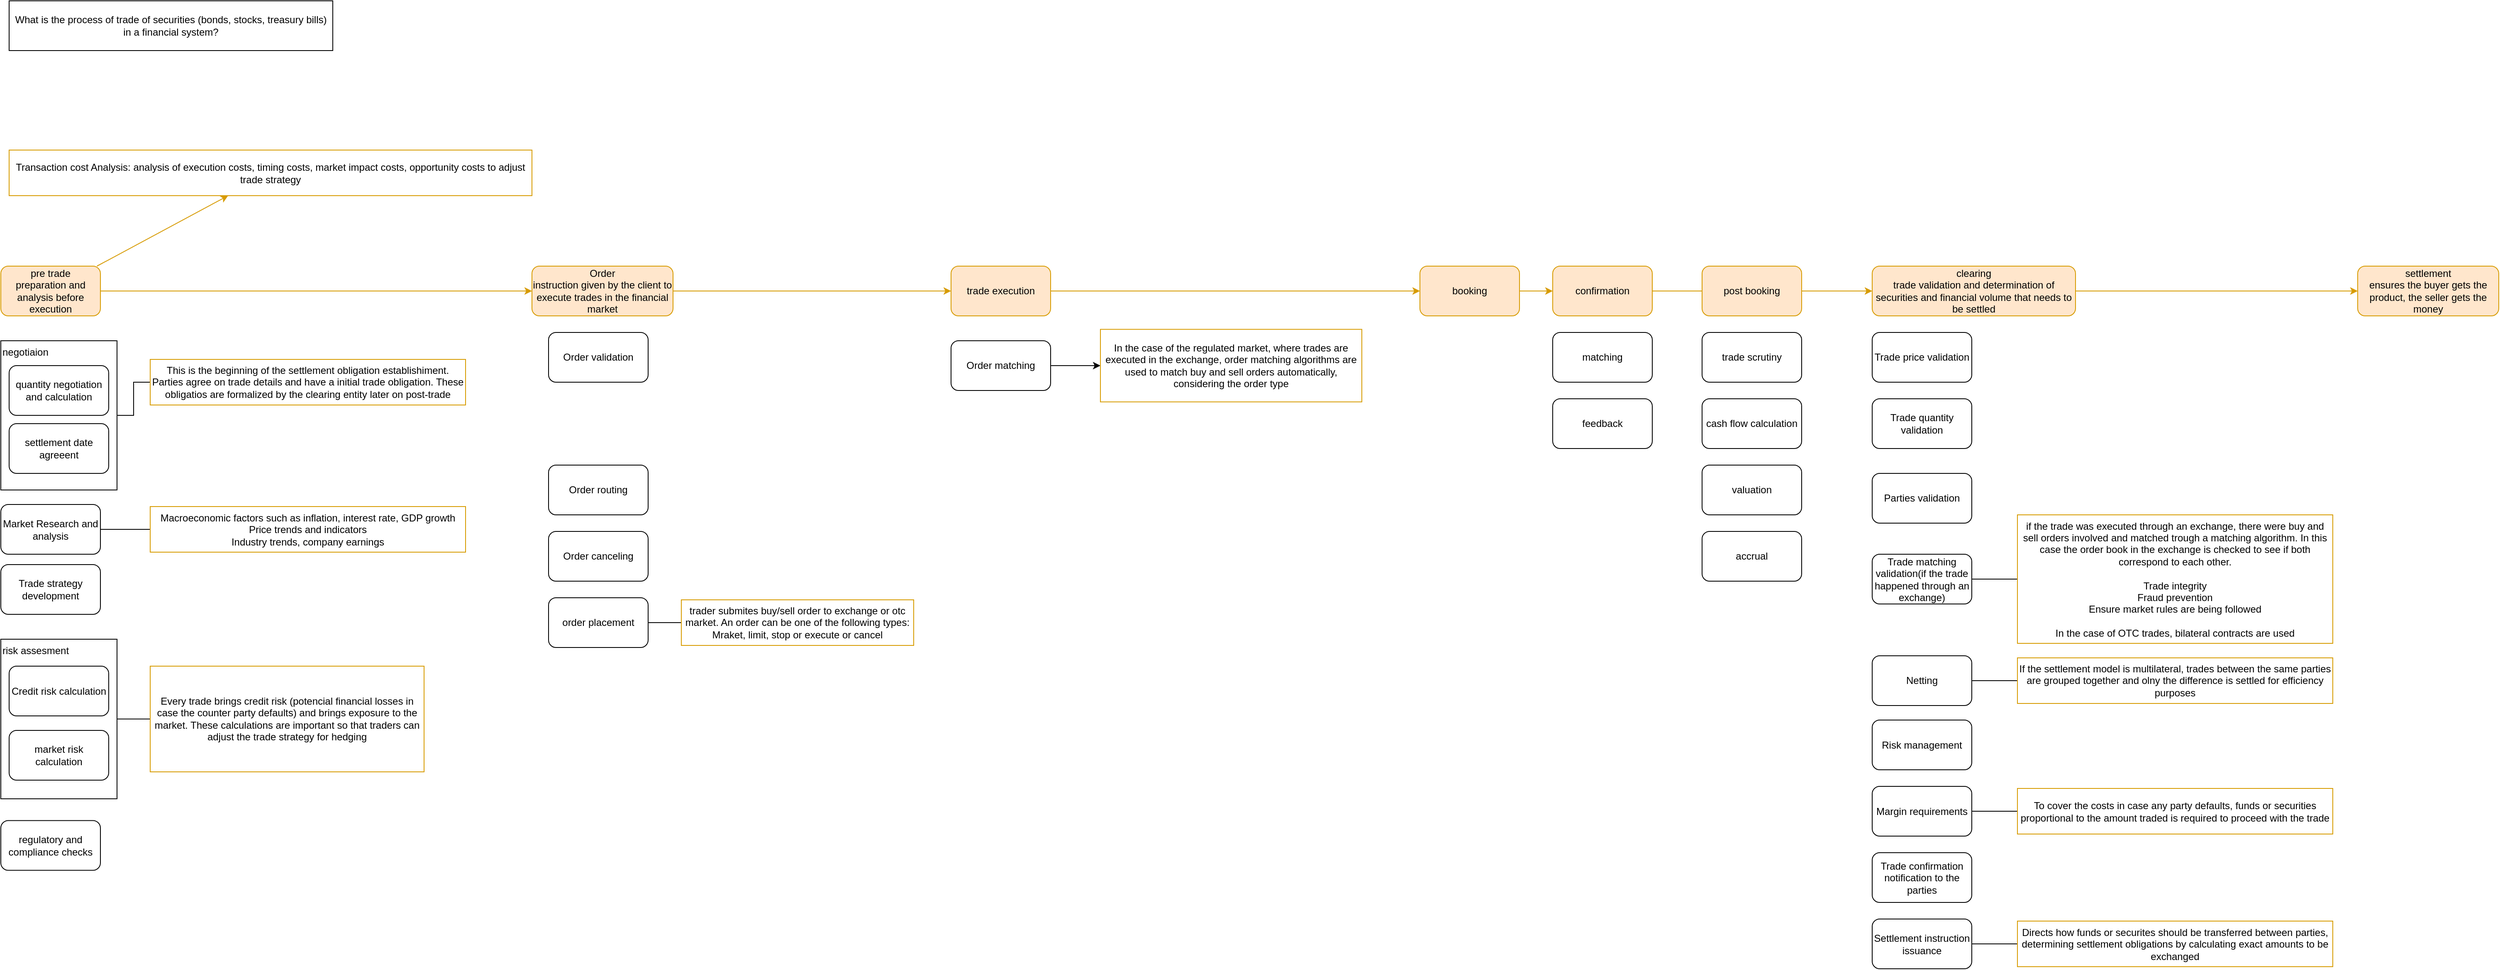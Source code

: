 <mxfile version="26.0.16" pages="4">
  <diagram name="regulated-market-trade-workflow" id="sY8mRoEGRzCLP8gTZ-oA">
    <mxGraphModel dx="3585" dy="3498" grid="1" gridSize="10" guides="1" tooltips="1" connect="1" arrows="1" fold="1" page="1" pageScale="1" pageWidth="850" pageHeight="1100" math="0" shadow="0">
      <root>
        <mxCell id="0" />
        <mxCell id="1" parent="0" />
        <mxCell id="SQWLTOSfCjaKpBRhQkIQ-19" style="edgeStyle=orthogonalEdgeStyle;rounded=0;orthogonalLoop=1;jettySize=auto;html=1;fillColor=#ffe6cc;strokeColor=#d79b00;" parent="1" source="SQWLTOSfCjaKpBRhQkIQ-1" target="wKs-RtY5d3qRZCri0VyZ-1" edge="1">
          <mxGeometry relative="1" as="geometry" />
        </mxCell>
        <mxCell id="-3gWDQ8er-pBLE5MIMMh-5" style="rounded=0;orthogonalLoop=1;jettySize=auto;html=1;fillColor=#ffe6cc;strokeColor=#d79b00;" edge="1" parent="1" source="SQWLTOSfCjaKpBRhQkIQ-1" target="-3gWDQ8er-pBLE5MIMMh-4">
          <mxGeometry relative="1" as="geometry" />
        </mxCell>
        <mxCell id="SQWLTOSfCjaKpBRhQkIQ-1" value="pre trade&lt;div&gt;preparation and analysis before execution&lt;/div&gt;" style="rounded=1;whiteSpace=wrap;html=1;fillColor=#ffe6cc;strokeColor=#d79b00;" parent="1" vertex="1">
          <mxGeometry x="10" y="270" width="120" height="60" as="geometry" />
        </mxCell>
        <mxCell id="SQWLTOSfCjaKpBRhQkIQ-20" style="edgeStyle=orthogonalEdgeStyle;rounded=0;orthogonalLoop=1;jettySize=auto;html=1;fillColor=#ffe6cc;strokeColor=#d79b00;" parent="1" source="SQWLTOSfCjaKpBRhQkIQ-2" target="SQWLTOSfCjaKpBRhQkIQ-3" edge="1">
          <mxGeometry relative="1" as="geometry">
            <mxPoint x="1350" y="300" as="targetPoint" />
          </mxGeometry>
        </mxCell>
        <mxCell id="SQWLTOSfCjaKpBRhQkIQ-2" value="trade execution" style="rounded=1;whiteSpace=wrap;html=1;fillColor=#ffe6cc;strokeColor=#d79b00;" parent="1" vertex="1">
          <mxGeometry x="1155" y="270" width="120" height="60" as="geometry" />
        </mxCell>
        <mxCell id="SQWLTOSfCjaKpBRhQkIQ-21" style="edgeStyle=orthogonalEdgeStyle;rounded=0;orthogonalLoop=1;jettySize=auto;html=1;fillColor=#ffe6cc;strokeColor=#d79b00;" parent="1" source="SQWLTOSfCjaKpBRhQkIQ-3" target="SQWLTOSfCjaKpBRhQkIQ-4" edge="1">
          <mxGeometry relative="1" as="geometry" />
        </mxCell>
        <mxCell id="SQWLTOSfCjaKpBRhQkIQ-3" value="booking" style="rounded=1;whiteSpace=wrap;html=1;fillColor=#ffe6cc;strokeColor=#d79b00;" parent="1" vertex="1">
          <mxGeometry x="1720" y="270" width="120" height="60" as="geometry" />
        </mxCell>
        <mxCell id="SQWLTOSfCjaKpBRhQkIQ-22" style="edgeStyle=orthogonalEdgeStyle;rounded=0;orthogonalLoop=1;jettySize=auto;html=1;fillColor=#ffe6cc;strokeColor=#d79b00;" parent="1" source="SQWLTOSfCjaKpBRhQkIQ-4" edge="1">
          <mxGeometry relative="1" as="geometry">
            <mxPoint x="2070" y="300" as="targetPoint" />
          </mxGeometry>
        </mxCell>
        <mxCell id="SQWLTOSfCjaKpBRhQkIQ-4" value="confirmation" style="rounded=1;whiteSpace=wrap;html=1;fillColor=#ffe6cc;strokeColor=#d79b00;" parent="1" vertex="1">
          <mxGeometry x="1880" y="270" width="120" height="60" as="geometry" />
        </mxCell>
        <mxCell id="SQWLTOSfCjaKpBRhQkIQ-5" value="cash flow calculation" style="rounded=1;whiteSpace=wrap;html=1;" parent="1" vertex="1">
          <mxGeometry x="2060" y="430" width="120" height="60" as="geometry" />
        </mxCell>
        <mxCell id="SQWLTOSfCjaKpBRhQkIQ-6" value="valuation" style="rounded=1;whiteSpace=wrap;html=1;" parent="1" vertex="1">
          <mxGeometry x="2060" y="510" width="120" height="60" as="geometry" />
        </mxCell>
        <mxCell id="SQWLTOSfCjaKpBRhQkIQ-7" value="accrual" style="rounded=1;whiteSpace=wrap;html=1;" parent="1" vertex="1">
          <mxGeometry x="2060" y="590" width="120" height="60" as="geometry" />
        </mxCell>
        <mxCell id="SQWLTOSfCjaKpBRhQkIQ-24" style="edgeStyle=orthogonalEdgeStyle;rounded=0;orthogonalLoop=1;jettySize=auto;html=1;fillColor=#ffe6cc;strokeColor=#d79b00;" parent="1" source="SQWLTOSfCjaKpBRhQkIQ-8" target="SQWLTOSfCjaKpBRhQkIQ-9" edge="1">
          <mxGeometry relative="1" as="geometry">
            <mxPoint x="2845" y="300" as="targetPoint" />
          </mxGeometry>
        </mxCell>
        <mxCell id="SQWLTOSfCjaKpBRhQkIQ-8" value="clearing&lt;div&gt;trade validation and determination of securities and financial volume that needs to be settled&lt;/div&gt;" style="rounded=1;whiteSpace=wrap;html=1;fillColor=#ffe6cc;strokeColor=#d79b00;" parent="1" vertex="1">
          <mxGeometry x="2265" y="270" width="245" height="60" as="geometry" />
        </mxCell>
        <mxCell id="SQWLTOSfCjaKpBRhQkIQ-9" value="settlement&lt;div&gt;ensures the buyer gets the product, the seller gets the money&lt;/div&gt;" style="rounded=1;whiteSpace=wrap;html=1;fillColor=#ffe6cc;strokeColor=#d79b00;" parent="1" vertex="1">
          <mxGeometry x="2850" y="270" width="170" height="60" as="geometry" />
        </mxCell>
        <mxCell id="wKs-RtY5d3qRZCri0VyZ-7" style="edgeStyle=orthogonalEdgeStyle;rounded=0;orthogonalLoop=1;jettySize=auto;html=1;endArrow=none;startFill=0;" edge="1" parent="1" source="SQWLTOSfCjaKpBRhQkIQ-10" target="wKs-RtY5d3qRZCri0VyZ-6">
          <mxGeometry relative="1" as="geometry" />
        </mxCell>
        <mxCell id="SQWLTOSfCjaKpBRhQkIQ-10" value="risk assesment" style="rounded=0;whiteSpace=wrap;html=1;align=left;verticalAlign=top;" parent="1" vertex="1">
          <mxGeometry x="10" y="720" width="140" height="192.5" as="geometry" />
        </mxCell>
        <mxCell id="SQWLTOSfCjaKpBRhQkIQ-11" value="Credit risk calculation" style="rounded=1;whiteSpace=wrap;html=1;" parent="1" vertex="1">
          <mxGeometry x="20" y="752.5" width="120" height="60" as="geometry" />
        </mxCell>
        <mxCell id="GkCQzPKaeBIox6JI61MV-26" style="edgeStyle=orthogonalEdgeStyle;rounded=0;orthogonalLoop=1;jettySize=auto;html=1;endArrow=none;startFill=0;" edge="1" parent="1" source="SQWLTOSfCjaKpBRhQkIQ-13" target="GkCQzPKaeBIox6JI61MV-25">
          <mxGeometry relative="1" as="geometry" />
        </mxCell>
        <mxCell id="SQWLTOSfCjaKpBRhQkIQ-13" value="negotiaion" style="rounded=0;whiteSpace=wrap;html=1;align=left;verticalAlign=top;" parent="1" vertex="1">
          <mxGeometry x="10" y="360" width="140" height="180" as="geometry" />
        </mxCell>
        <mxCell id="SQWLTOSfCjaKpBRhQkIQ-15" value="matching" style="rounded=1;whiteSpace=wrap;html=1;" parent="1" vertex="1">
          <mxGeometry x="1880" y="350" width="120" height="60" as="geometry" />
        </mxCell>
        <mxCell id="SQWLTOSfCjaKpBRhQkIQ-16" value="feedback" style="rounded=1;whiteSpace=wrap;html=1;" parent="1" vertex="1">
          <mxGeometry x="1880" y="430" width="120" height="60" as="geometry" />
        </mxCell>
        <mxCell id="SQWLTOSfCjaKpBRhQkIQ-23" style="edgeStyle=orthogonalEdgeStyle;rounded=0;orthogonalLoop=1;jettySize=auto;html=1;fillColor=#ffe6cc;strokeColor=#d79b00;" parent="1" source="SQWLTOSfCjaKpBRhQkIQ-17" target="SQWLTOSfCjaKpBRhQkIQ-8" edge="1">
          <mxGeometry relative="1" as="geometry" />
        </mxCell>
        <mxCell id="SQWLTOSfCjaKpBRhQkIQ-17" value="post booking" style="rounded=1;whiteSpace=wrap;html=1;fillColor=#ffe6cc;strokeColor=#d79b00;" parent="1" vertex="1">
          <mxGeometry x="2060" y="270" width="120" height="60" as="geometry" />
        </mxCell>
        <mxCell id="SQWLTOSfCjaKpBRhQkIQ-18" value="trade scrutiny" style="rounded=1;whiteSpace=wrap;html=1;" parent="1" vertex="1">
          <mxGeometry x="2060" y="350" width="120" height="60" as="geometry" />
        </mxCell>
        <mxCell id="GkCQzPKaeBIox6JI61MV-1" value="Trade price validation" style="rounded=1;whiteSpace=wrap;html=1;" vertex="1" parent="1">
          <mxGeometry x="2265" y="350" width="120" height="60" as="geometry" />
        </mxCell>
        <mxCell id="GkCQzPKaeBIox6JI61MV-2" value="Trade quantity validation" style="rounded=1;whiteSpace=wrap;html=1;" vertex="1" parent="1">
          <mxGeometry x="2265" y="430" width="120" height="60" as="geometry" />
        </mxCell>
        <mxCell id="GkCQzPKaeBIox6JI61MV-9" style="edgeStyle=orthogonalEdgeStyle;rounded=0;orthogonalLoop=1;jettySize=auto;html=1;endArrow=none;startFill=0;" edge="1" parent="1" source="GkCQzPKaeBIox6JI61MV-3" target="GkCQzPKaeBIox6JI61MV-8">
          <mxGeometry relative="1" as="geometry" />
        </mxCell>
        <mxCell id="GkCQzPKaeBIox6JI61MV-3" value="Trade matching validation(if the trade happened through an exchange)" style="rounded=1;whiteSpace=wrap;html=1;" vertex="1" parent="1">
          <mxGeometry x="2265" y="617.5" width="120" height="60" as="geometry" />
        </mxCell>
        <mxCell id="GkCQzPKaeBIox6JI61MV-7" style="edgeStyle=orthogonalEdgeStyle;rounded=0;orthogonalLoop=1;jettySize=auto;html=1;endArrow=none;startFill=0;" edge="1" parent="1" source="GkCQzPKaeBIox6JI61MV-4" target="GkCQzPKaeBIox6JI61MV-6">
          <mxGeometry relative="1" as="geometry" />
        </mxCell>
        <mxCell id="GkCQzPKaeBIox6JI61MV-4" value="Netting" style="rounded=1;whiteSpace=wrap;html=1;" vertex="1" parent="1">
          <mxGeometry x="2265" y="740" width="120" height="60" as="geometry" />
        </mxCell>
        <mxCell id="GkCQzPKaeBIox6JI61MV-5" value="What is the process of trade of securities (bonds, stocks, treasury bills) in a financial system?" style="rounded=0;whiteSpace=wrap;html=1;" vertex="1" parent="1">
          <mxGeometry x="20" y="-50" width="390" height="60" as="geometry" />
        </mxCell>
        <mxCell id="GkCQzPKaeBIox6JI61MV-6" value="If the settlement model is multilateral, trades between the same parties are grouped together and olny the difference is settled for efficiency purposes" style="rounded=0;whiteSpace=wrap;html=1;fillColor=none;strokeColor=#d79b00;" vertex="1" parent="1">
          <mxGeometry x="2440" y="742.5" width="380" height="55" as="geometry" />
        </mxCell>
        <mxCell id="GkCQzPKaeBIox6JI61MV-8" value="if the trade was executed through an exchange, there were buy and sell orders involved and matched trough a matching algorithm. In this case the order book in the exchange is checked to see if both correspond to each other.&lt;div&gt;&lt;br&gt;&lt;/div&gt;&lt;div&gt;Trade integrity&lt;/div&gt;&lt;div&gt;Fraud prevention&lt;/div&gt;&lt;div&gt;Ensure market rules are being followed&lt;/div&gt;&lt;div&gt;&lt;br&gt;&lt;/div&gt;&lt;div&gt;In the case of OTC trades, bilateral contracts are used&lt;/div&gt;" style="rounded=0;whiteSpace=wrap;html=1;fillColor=none;strokeColor=#d79b00;" vertex="1" parent="1">
          <mxGeometry x="2440" y="570" width="380" height="155" as="geometry" />
        </mxCell>
        <mxCell id="GkCQzPKaeBIox6JI61MV-10" value="Risk management" style="rounded=1;whiteSpace=wrap;html=1;" vertex="1" parent="1">
          <mxGeometry x="2265" y="817.5" width="120" height="60" as="geometry" />
        </mxCell>
        <mxCell id="GkCQzPKaeBIox6JI61MV-14" style="edgeStyle=orthogonalEdgeStyle;rounded=0;orthogonalLoop=1;jettySize=auto;html=1;endArrow=none;startFill=0;" edge="1" parent="1" source="GkCQzPKaeBIox6JI61MV-11" target="GkCQzPKaeBIox6JI61MV-13">
          <mxGeometry relative="1" as="geometry" />
        </mxCell>
        <mxCell id="GkCQzPKaeBIox6JI61MV-11" value="Margin requirements" style="rounded=1;whiteSpace=wrap;html=1;" vertex="1" parent="1">
          <mxGeometry x="2265" y="897.5" width="120" height="60" as="geometry" />
        </mxCell>
        <mxCell id="GkCQzPKaeBIox6JI61MV-12" value="Trade confirmation notification to the parties" style="rounded=1;whiteSpace=wrap;html=1;" vertex="1" parent="1">
          <mxGeometry x="2265" y="977.5" width="120" height="60" as="geometry" />
        </mxCell>
        <mxCell id="GkCQzPKaeBIox6JI61MV-13" value="To cover the costs in case any party defaults, funds or securities proportional to the amount traded is required to proceed with the trade" style="rounded=0;whiteSpace=wrap;html=1;fillColor=none;strokeColor=#d79b00;" vertex="1" parent="1">
          <mxGeometry x="2440" y="900" width="380" height="55" as="geometry" />
        </mxCell>
        <mxCell id="GkCQzPKaeBIox6JI61MV-19" style="edgeStyle=orthogonalEdgeStyle;rounded=0;orthogonalLoop=1;jettySize=auto;html=1;endArrow=none;startFill=0;" edge="1" parent="1" source="GkCQzPKaeBIox6JI61MV-15" target="GkCQzPKaeBIox6JI61MV-18">
          <mxGeometry relative="1" as="geometry" />
        </mxCell>
        <mxCell id="GkCQzPKaeBIox6JI61MV-15" value="Settlement instruction issuance" style="rounded=1;whiteSpace=wrap;html=1;" vertex="1" parent="1">
          <mxGeometry x="2265" y="1057.5" width="120" height="60" as="geometry" />
        </mxCell>
        <mxCell id="GkCQzPKaeBIox6JI61MV-16" value="Parties validation" style="rounded=1;whiteSpace=wrap;html=1;" vertex="1" parent="1">
          <mxGeometry x="2265" y="520" width="120" height="60" as="geometry" />
        </mxCell>
        <mxCell id="GkCQzPKaeBIox6JI61MV-18" value="Directs how funds or securites should be transferred between parties, determining settlement obligations by calculating exact amounts to be exchanged" style="rounded=0;whiteSpace=wrap;html=1;fillColor=none;strokeColor=#d79b00;" vertex="1" parent="1">
          <mxGeometry x="2440" y="1060" width="380" height="55" as="geometry" />
        </mxCell>
        <mxCell id="GkCQzPKaeBIox6JI61MV-22" value="quantity negotiation and calculation" style="rounded=1;whiteSpace=wrap;html=1;" vertex="1" parent="1">
          <mxGeometry x="20" y="390" width="120" height="60" as="geometry" />
        </mxCell>
        <mxCell id="GkCQzPKaeBIox6JI61MV-23" value="settlement date agreeent" style="rounded=1;whiteSpace=wrap;html=1;" vertex="1" parent="1">
          <mxGeometry x="20" y="460" width="120" height="60" as="geometry" />
        </mxCell>
        <mxCell id="GkCQzPKaeBIox6JI61MV-25" value="This is the beginning of the settlement obligation establishiment. Parties agree on trade details and have a initial trade obligation. These obligatios are formalized by the clearing entity later on post-trade" style="rounded=0;whiteSpace=wrap;html=1;fillColor=none;strokeColor=#d79b00;" vertex="1" parent="1">
          <mxGeometry x="190" y="382.5" width="380" height="55" as="geometry" />
        </mxCell>
        <mxCell id="9cL3kc_pPnMiD30VYn5v-2" style="edgeStyle=orthogonalEdgeStyle;rounded=0;orthogonalLoop=1;jettySize=auto;html=1;" edge="1" parent="1" source="GkCQzPKaeBIox6JI61MV-28" target="9cL3kc_pPnMiD30VYn5v-1">
          <mxGeometry relative="1" as="geometry" />
        </mxCell>
        <mxCell id="GkCQzPKaeBIox6JI61MV-28" value="Order matching" style="rounded=1;whiteSpace=wrap;html=1;" vertex="1" parent="1">
          <mxGeometry x="1155" y="360" width="120" height="60" as="geometry" />
        </mxCell>
        <mxCell id="wKs-RtY5d3qRZCri0VyZ-11" style="edgeStyle=orthogonalEdgeStyle;rounded=0;orthogonalLoop=1;jettySize=auto;html=1;fillColor=#ffe6cc;strokeColor=#d79b00;" edge="1" parent="1" source="wKs-RtY5d3qRZCri0VyZ-1" target="SQWLTOSfCjaKpBRhQkIQ-2">
          <mxGeometry relative="1" as="geometry" />
        </mxCell>
        <mxCell id="wKs-RtY5d3qRZCri0VyZ-1" value="Order&lt;div&gt;instruction given by the client to execute trades in the financial market&lt;/div&gt;" style="rounded=1;whiteSpace=wrap;html=1;fillColor=#ffe6cc;strokeColor=#d79b00;" vertex="1" parent="1">
          <mxGeometry x="650" y="270" width="170" height="60" as="geometry" />
        </mxCell>
        <mxCell id="wKs-RtY5d3qRZCri0VyZ-4" style="edgeStyle=orthogonalEdgeStyle;rounded=0;orthogonalLoop=1;jettySize=auto;html=1;endArrow=none;startFill=0;" edge="1" parent="1" source="wKs-RtY5d3qRZCri0VyZ-2" target="wKs-RtY5d3qRZCri0VyZ-3">
          <mxGeometry relative="1" as="geometry" />
        </mxCell>
        <mxCell id="wKs-RtY5d3qRZCri0VyZ-2" value="order placement" style="rounded=1;whiteSpace=wrap;html=1;" vertex="1" parent="1">
          <mxGeometry x="670" y="670" width="120" height="60" as="geometry" />
        </mxCell>
        <mxCell id="wKs-RtY5d3qRZCri0VyZ-3" value="trader submites buy/sell order to exchange or otc market. An order can be one of the following types: Mraket, limit, stop or execute or cancel" style="rounded=0;whiteSpace=wrap;html=1;fillColor=none;strokeColor=#d79b00;" vertex="1" parent="1">
          <mxGeometry x="830" y="672.5" width="280" height="55" as="geometry" />
        </mxCell>
        <mxCell id="wKs-RtY5d3qRZCri0VyZ-5" value="market risk calculation" style="rounded=1;whiteSpace=wrap;html=1;" vertex="1" parent="1">
          <mxGeometry x="20" y="830" width="120" height="60" as="geometry" />
        </mxCell>
        <mxCell id="wKs-RtY5d3qRZCri0VyZ-6" value="Every trade brings credit risk (potencial financial losses in case the counter party defaults) and brings exposure to the market. These calculations are important so that traders can adjust the trade strategy for hedging" style="rounded=0;whiteSpace=wrap;html=1;fillColor=none;strokeColor=#d79b00;" vertex="1" parent="1">
          <mxGeometry x="190" y="752.5" width="330" height="127.5" as="geometry" />
        </mxCell>
        <mxCell id="wKs-RtY5d3qRZCri0VyZ-9" value="Order validation" style="rounded=1;whiteSpace=wrap;html=1;" vertex="1" parent="1">
          <mxGeometry x="670" y="350" width="120" height="60" as="geometry" />
        </mxCell>
        <mxCell id="wKs-RtY5d3qRZCri0VyZ-10" value="Order routing" style="rounded=1;whiteSpace=wrap;html=1;" vertex="1" parent="1">
          <mxGeometry x="670" y="510" width="120" height="60" as="geometry" />
        </mxCell>
        <mxCell id="wKs-RtY5d3qRZCri0VyZ-12" value="Order canceling" style="rounded=1;whiteSpace=wrap;html=1;" vertex="1" parent="1">
          <mxGeometry x="670" y="590" width="120" height="60" as="geometry" />
        </mxCell>
        <mxCell id="9cL3kc_pPnMiD30VYn5v-1" value="In the case of the regulated market, where trades are executed in the exchange, order matching algorithms are used to match buy and sell orders automatically, considering the order type" style="rounded=0;whiteSpace=wrap;html=1;fillColor=none;strokeColor=#d79b00;" vertex="1" parent="1">
          <mxGeometry x="1335" y="346.25" width="315" height="87.5" as="geometry" />
        </mxCell>
        <mxCell id="9cL3kc_pPnMiD30VYn5v-5" style="edgeStyle=orthogonalEdgeStyle;rounded=0;orthogonalLoop=1;jettySize=auto;html=1;endArrow=none;startFill=0;" edge="1" parent="1" source="9cL3kc_pPnMiD30VYn5v-3" target="9cL3kc_pPnMiD30VYn5v-4">
          <mxGeometry relative="1" as="geometry" />
        </mxCell>
        <mxCell id="9cL3kc_pPnMiD30VYn5v-3" value="Market Research and analysis" style="rounded=1;whiteSpace=wrap;html=1;" vertex="1" parent="1">
          <mxGeometry x="10" y="557.5" width="120" height="60" as="geometry" />
        </mxCell>
        <mxCell id="9cL3kc_pPnMiD30VYn5v-4" value="Macroeconomic factors such as inflation, interest rate, GDP growth&lt;div&gt;Price trends and indicators&lt;/div&gt;&lt;div&gt;Industry trends, company earnings&lt;/div&gt;" style="rounded=0;whiteSpace=wrap;html=1;fillColor=none;strokeColor=#d79b00;" vertex="1" parent="1">
          <mxGeometry x="190" y="560" width="380" height="55" as="geometry" />
        </mxCell>
        <mxCell id="9cL3kc_pPnMiD30VYn5v-6" value="Trade strategy development" style="rounded=1;whiteSpace=wrap;html=1;" vertex="1" parent="1">
          <mxGeometry x="10" y="630" width="120" height="60" as="geometry" />
        </mxCell>
        <mxCell id="-3gWDQ8er-pBLE5MIMMh-3" value="regulatory and compliance checks" style="rounded=1;whiteSpace=wrap;html=1;" vertex="1" parent="1">
          <mxGeometry x="10" y="938.75" width="120" height="60" as="geometry" />
        </mxCell>
        <mxCell id="-3gWDQ8er-pBLE5MIMMh-4" value="Transaction cost Analysis: analysis of execution costs, timing costs, market impact costs, opportunity costs to adjust trade strategy" style="rounded=0;whiteSpace=wrap;html=1;fillColor=none;strokeColor=#d79b00;" vertex="1" parent="1">
          <mxGeometry x="20" y="130" width="630" height="55" as="geometry" />
        </mxCell>
      </root>
    </mxGraphModel>
  </diagram>
  <diagram id="VhL3lrQjmYWWSdV-l3zu" name="Page-2">
    <mxGraphModel dx="3187" dy="2131" grid="1" gridSize="10" guides="1" tooltips="1" connect="1" arrows="1" fold="1" page="1" pageScale="1" pageWidth="850" pageHeight="1100" math="0" shadow="0">
      <root>
        <mxCell id="0" />
        <mxCell id="1" parent="0" />
        <mxCell id="UwxaRvs6EWpNeF0hCWDx-10" style="edgeStyle=orthogonalEdgeStyle;rounded=0;orthogonalLoop=1;jettySize=auto;html=1;" edge="1" parent="1" source="UwxaRvs6EWpNeF0hCWDx-1" target="UwxaRvs6EWpNeF0hCWDx-2">
          <mxGeometry relative="1" as="geometry" />
        </mxCell>
        <mxCell id="UwxaRvs6EWpNeF0hCWDx-1" value="&lt;div&gt;Order placement&lt;/div&gt;" style="rounded=1;whiteSpace=wrap;html=1;" vertex="1" parent="1">
          <mxGeometry x="70" y="200" width="120" height="60" as="geometry" />
        </mxCell>
        <mxCell id="UwxaRvs6EWpNeF0hCWDx-11" style="edgeStyle=orthogonalEdgeStyle;rounded=0;orthogonalLoop=1;jettySize=auto;html=1;" edge="1" parent="1" source="UwxaRvs6EWpNeF0hCWDx-2" target="UwxaRvs6EWpNeF0hCWDx-3">
          <mxGeometry relative="1" as="geometry" />
        </mxCell>
        <mxCell id="UwxaRvs6EWpNeF0hCWDx-2" value="Order routing" style="rounded=1;whiteSpace=wrap;html=1;" vertex="1" parent="1">
          <mxGeometry x="255" y="200" width="120" height="60" as="geometry" />
        </mxCell>
        <mxCell id="UwxaRvs6EWpNeF0hCWDx-17" style="edgeStyle=orthogonalEdgeStyle;rounded=0;orthogonalLoop=1;jettySize=auto;html=1;" edge="1" parent="1" source="UwxaRvs6EWpNeF0hCWDx-3" target="UwxaRvs6EWpNeF0hCWDx-16">
          <mxGeometry relative="1" as="geometry" />
        </mxCell>
        <mxCell id="UwxaRvs6EWpNeF0hCWDx-3" value="Order matching" style="rounded=1;whiteSpace=wrap;html=1;" vertex="1" parent="1">
          <mxGeometry x="450" y="200" width="120" height="60" as="geometry" />
        </mxCell>
        <mxCell id="UwxaRvs6EWpNeF0hCWDx-5" value="investor" style="rounded=1;whiteSpace=wrap;html=1;" vertex="1" parent="1">
          <mxGeometry x="70" y="120" width="120" height="60" as="geometry" />
        </mxCell>
        <mxCell id="UwxaRvs6EWpNeF0hCWDx-6" value="indermediary&lt;div&gt;(broker, bank, investment firm)&lt;/div&gt;" style="rounded=1;whiteSpace=wrap;html=1;" vertex="1" parent="1">
          <mxGeometry x="255" y="120" width="120" height="60" as="geometry" />
        </mxCell>
        <mxCell id="UwxaRvs6EWpNeF0hCWDx-7" value="trading venue&lt;div&gt;(stock exchange, otc market, dark pool)&lt;/div&gt;" style="rounded=1;whiteSpace=wrap;html=1;" vertex="1" parent="1">
          <mxGeometry x="450" y="120" width="300" height="60" as="geometry" />
        </mxCell>
        <mxCell id="UwxaRvs6EWpNeF0hCWDx-13" value="middle office" style="rounded=1;whiteSpace=wrap;html=1;" vertex="1" parent="1">
          <mxGeometry x="820" y="50" width="1070" height="20" as="geometry" />
        </mxCell>
        <mxCell id="UwxaRvs6EWpNeF0hCWDx-14" value="trade confirmation" style="rounded=1;whiteSpace=wrap;html=1;" vertex="1" parent="1">
          <mxGeometry x="820" y="80" width="470" height="20" as="geometry" />
        </mxCell>
        <mxCell id="UwxaRvs6EWpNeF0hCWDx-22" style="edgeStyle=orthogonalEdgeStyle;rounded=0;orthogonalLoop=1;jettySize=auto;html=1;" edge="1" parent="1" source="UwxaRvs6EWpNeF0hCWDx-15" target="UwxaRvs6EWpNeF0hCWDx-21">
          <mxGeometry relative="1" as="geometry" />
        </mxCell>
        <mxCell id="UwxaRvs6EWpNeF0hCWDx-29" style="edgeStyle=orthogonalEdgeStyle;rounded=0;orthogonalLoop=1;jettySize=auto;html=1;" edge="1" parent="1" source="UwxaRvs6EWpNeF0hCWDx-15" target="UwxaRvs6EWpNeF0hCWDx-26">
          <mxGeometry relative="1" as="geometry">
            <Array as="points">
              <mxPoint x="880" y="300" />
              <mxPoint x="1230" y="300" />
            </Array>
          </mxGeometry>
        </mxCell>
        <mxCell id="UwxaRvs6EWpNeF0hCWDx-15" value="Trade confirmation" style="rounded=1;whiteSpace=wrap;html=1;" vertex="1" parent="1">
          <mxGeometry x="820" y="200" width="120" height="60" as="geometry" />
        </mxCell>
        <mxCell id="UwxaRvs6EWpNeF0hCWDx-19" style="edgeStyle=orthogonalEdgeStyle;rounded=0;orthogonalLoop=1;jettySize=auto;html=1;" edge="1" parent="1" source="UwxaRvs6EWpNeF0hCWDx-16" target="UwxaRvs6EWpNeF0hCWDx-15">
          <mxGeometry relative="1" as="geometry" />
        </mxCell>
        <mxCell id="UwxaRvs6EWpNeF0hCWDx-16" value="trade execution" style="rounded=1;whiteSpace=wrap;html=1;" vertex="1" parent="1">
          <mxGeometry x="630" y="200" width="120" height="60" as="geometry" />
        </mxCell>
        <mxCell id="UwxaRvs6EWpNeF0hCWDx-18" value="intermediary" style="rounded=1;whiteSpace=wrap;html=1;" vertex="1" parent="1">
          <mxGeometry x="820" y="120" width="120" height="60" as="geometry" />
        </mxCell>
        <mxCell id="UwxaRvs6EWpNeF0hCWDx-21" value="Trade confirmation" style="rounded=1;whiteSpace=wrap;html=1;" vertex="1" parent="1">
          <mxGeometry x="1000" y="200" width="120" height="60" as="geometry" />
        </mxCell>
        <mxCell id="UwxaRvs6EWpNeF0hCWDx-23" value="investor" style="rounded=1;whiteSpace=wrap;html=1;" vertex="1" parent="1">
          <mxGeometry x="1000" y="120" width="120" height="60" as="geometry" />
        </mxCell>
        <mxCell id="UwxaRvs6EWpNeF0hCWDx-24" value="clearinghouse" style="rounded=1;whiteSpace=wrap;html=1;" vertex="1" parent="1">
          <mxGeometry x="1170" y="120" width="720" height="60" as="geometry" />
        </mxCell>
        <mxCell id="UwxaRvs6EWpNeF0hCWDx-35" style="edgeStyle=orthogonalEdgeStyle;rounded=0;orthogonalLoop=1;jettySize=auto;html=1;" edge="1" parent="1" source="UwxaRvs6EWpNeF0hCWDx-26" target="UwxaRvs6EWpNeF0hCWDx-31">
          <mxGeometry relative="1" as="geometry" />
        </mxCell>
        <mxCell id="UwxaRvs6EWpNeF0hCWDx-26" value="Trade details" style="rounded=1;whiteSpace=wrap;html=1;" vertex="1" parent="1">
          <mxGeometry x="1170" y="200" width="120" height="60" as="geometry" />
        </mxCell>
        <mxCell id="UwxaRvs6EWpNeF0hCWDx-27" value="trade execution" style="rounded=1;whiteSpace=wrap;html=1;" vertex="1" parent="1">
          <mxGeometry x="70" y="80" width="680" height="20" as="geometry" />
        </mxCell>
        <mxCell id="UwxaRvs6EWpNeF0hCWDx-28" value="front office" style="rounded=1;whiteSpace=wrap;html=1;" vertex="1" parent="1">
          <mxGeometry x="70" y="50" width="680" height="20" as="geometry" />
        </mxCell>
        <mxCell id="UwxaRvs6EWpNeF0hCWDx-30" value="trade clearing" style="rounded=1;whiteSpace=wrap;html=1;" vertex="1" parent="1">
          <mxGeometry x="1320" y="80" width="570" height="20" as="geometry" />
        </mxCell>
        <mxCell id="UwxaRvs6EWpNeF0hCWDx-36" style="edgeStyle=orthogonalEdgeStyle;rounded=0;orthogonalLoop=1;jettySize=auto;html=1;" edge="1" parent="1" source="UwxaRvs6EWpNeF0hCWDx-31" target="UwxaRvs6EWpNeF0hCWDx-32">
          <mxGeometry relative="1" as="geometry" />
        </mxCell>
        <mxCell id="UwxaRvs6EWpNeF0hCWDx-31" value="Risk checks" style="rounded=1;whiteSpace=wrap;html=1;" vertex="1" parent="1">
          <mxGeometry x="1330" y="200" width="120" height="60" as="geometry" />
        </mxCell>
        <mxCell id="UwxaRvs6EWpNeF0hCWDx-37" style="edgeStyle=orthogonalEdgeStyle;rounded=0;orthogonalLoop=1;jettySize=auto;html=1;" edge="1" parent="1" source="UwxaRvs6EWpNeF0hCWDx-32" target="UwxaRvs6EWpNeF0hCWDx-33">
          <mxGeometry relative="1" as="geometry" />
        </mxCell>
        <mxCell id="UwxaRvs6EWpNeF0hCWDx-32" value="Leg creation" style="rounded=1;whiteSpace=wrap;html=1;" vertex="1" parent="1">
          <mxGeometry x="1480" y="200" width="120" height="60" as="geometry" />
        </mxCell>
        <mxCell id="UwxaRvs6EWpNeF0hCWDx-38" style="edgeStyle=orthogonalEdgeStyle;rounded=0;orthogonalLoop=1;jettySize=auto;html=1;" edge="1" parent="1" source="UwxaRvs6EWpNeF0hCWDx-33" target="UwxaRvs6EWpNeF0hCWDx-34">
          <mxGeometry relative="1" as="geometry" />
        </mxCell>
        <mxCell id="UwxaRvs6EWpNeF0hCWDx-33" value="Netting transactions" style="rounded=1;whiteSpace=wrap;html=1;" vertex="1" parent="1">
          <mxGeometry x="1630" y="200" width="120" height="60" as="geometry" />
        </mxCell>
        <mxCell id="UwxaRvs6EWpNeF0hCWDx-34" value="Settlement Obligations determination" style="rounded=1;whiteSpace=wrap;html=1;" vertex="1" parent="1">
          <mxGeometry x="1780" y="200" width="120" height="60" as="geometry" />
        </mxCell>
        <mxCell id="UwxaRvs6EWpNeF0hCWDx-39" value="Settlement Obligations report" style="rounded=1;whiteSpace=wrap;html=1;" vertex="1" parent="1">
          <mxGeometry x="1940" y="200" width="120" height="60" as="geometry" />
        </mxCell>
        <mxCell id="UwxaRvs6EWpNeF0hCWDx-40" value="Custodian" style="rounded=1;whiteSpace=wrap;html=1;" vertex="1" parent="1">
          <mxGeometry x="1940" y="120" width="120" height="60" as="geometry" />
        </mxCell>
      </root>
    </mxGraphModel>
  </diagram>
  <diagram id="CfvD7zp03amqjf-tBKac" name="regulated-secondary-market">
    <mxGraphModel dx="2687" dy="2114" grid="1" gridSize="10" guides="1" tooltips="1" connect="1" arrows="1" fold="1" page="1" pageScale="1" pageWidth="850" pageHeight="1100" math="0" shadow="0">
      <root>
        <mxCell id="0" />
        <mxCell id="1" parent="0" />
        <mxCell id="fSx5OAoCMaREUgOYRNBX-10" value="Private, semi-public or public entities" style="rounded=0;whiteSpace=wrap;html=1;align=left;verticalAlign=top;" parent="1" vertex="1">
          <mxGeometry x="540" y="47.5" width="830" height="602.5" as="geometry" />
        </mxCell>
        <mxCell id="fSx5OAoCMaREUgOYRNBX-12" style="rounded=0;orthogonalLoop=1;jettySize=auto;html=1;fillColor=#ffe6cc;strokeColor=#d79b00;" parent="1" source="fSx5OAoCMaREUgOYRNBX-9" target="fSx5OAoCMaREUgOYRNBX-11" edge="1">
          <mxGeometry relative="1" as="geometry" />
        </mxCell>
        <mxCell id="fSx5OAoCMaREUgOYRNBX-9" value="settlement process" style="rounded=0;whiteSpace=wrap;html=1;align=left;verticalAlign=top;" parent="1" vertex="1">
          <mxGeometry x="211" y="320" width="1139" height="300" as="geometry" />
        </mxCell>
        <mxCell id="sSh7pslCO_qe0BCRuW1R-48" style="edgeStyle=orthogonalEdgeStyle;rounded=0;orthogonalLoop=1;jettySize=auto;html=1;" parent="1" source="sSh7pslCO_qe0BCRuW1R-24" target="sSh7pslCO_qe0BCRuW1R-26" edge="1">
          <mxGeometry relative="1" as="geometry">
            <Array as="points">
              <mxPoint x="540" y="410" />
              <mxPoint x="540" y="410" />
            </Array>
          </mxGeometry>
        </mxCell>
        <mxCell id="sSh7pslCO_qe0BCRuW1R-49" value="sends settlement obligations" style="edgeLabel;html=1;align=center;verticalAlign=middle;resizable=0;points=[];" parent="sSh7pslCO_qe0BCRuW1R-48" vertex="1" connectable="0">
          <mxGeometry x="-0.02" y="-2" relative="1" as="geometry">
            <mxPoint y="-18" as="offset" />
          </mxGeometry>
        </mxCell>
        <mxCell id="sSh7pslCO_qe0BCRuW1R-52" style="edgeStyle=orthogonalEdgeStyle;rounded=0;orthogonalLoop=1;jettySize=auto;html=1;" parent="1" source="sSh7pslCO_qe0BCRuW1R-24" target="sSh7pslCO_qe0BCRuW1R-25" edge="1">
          <mxGeometry relative="1" as="geometry">
            <Array as="points">
              <mxPoint x="820" y="475" />
              <mxPoint x="820" y="475" />
            </Array>
          </mxGeometry>
        </mxCell>
        <mxCell id="sSh7pslCO_qe0BCRuW1R-53" value="notifies ownership exchange,&lt;div&gt;only after the delivery vs payment&lt;/div&gt;" style="edgeLabel;html=1;align=center;verticalAlign=middle;resizable=0;points=[];" parent="sSh7pslCO_qe0BCRuW1R-52" vertex="1" connectable="0">
          <mxGeometry x="-0.127" y="-1" relative="1" as="geometry">
            <mxPoint x="13" y="-23" as="offset" />
          </mxGeometry>
        </mxCell>
        <mxCell id="fSx5OAoCMaREUgOYRNBX-13" style="edgeStyle=orthogonalEdgeStyle;rounded=0;orthogonalLoop=1;jettySize=auto;html=1;" parent="1" source="sSh7pslCO_qe0BCRuW1R-24" target="sSh7pslCO_qe0BCRuW1R-26" edge="1">
          <mxGeometry relative="1" as="geometry">
            <Array as="points">
              <mxPoint x="480" y="520" />
              <mxPoint x="480" y="520" />
            </Array>
          </mxGeometry>
        </mxCell>
        <mxCell id="fSx5OAoCMaREUgOYRNBX-14" value="security release" style="edgeLabel;html=1;align=center;verticalAlign=middle;resizable=0;points=[];" parent="fSx5OAoCMaREUgOYRNBX-13" vertex="1" connectable="0">
          <mxGeometry x="0.032" y="3" relative="1" as="geometry">
            <mxPoint y="-13" as="offset" />
          </mxGeometry>
        </mxCell>
        <mxCell id="sSh7pslCO_qe0BCRuW1R-24" value="clearinghouse" style="rounded=0;whiteSpace=wrap;html=1;align=left;verticalAlign=top;" parent="1" vertex="1">
          <mxGeometry x="580" y="340" width="340" height="270" as="geometry" />
        </mxCell>
        <mxCell id="sSh7pslCO_qe0BCRuW1R-16" value="exchange" style="rounded=0;whiteSpace=wrap;html=1;align=left;verticalAlign=top;" parent="1" vertex="1">
          <mxGeometry x="600" y="90" width="390" height="180" as="geometry" />
        </mxCell>
        <mxCell id="sSh7pslCO_qe0BCRuW1R-7" value="Order is an instruction given by the intermediaries in the name of their clients, through trading desks or through electronic intermediaries.&lt;div&gt;Types of order include:&amp;nbsp;&lt;span style=&quot;background-color: transparent; color: light-dark(rgb(0, 0, 0), rgb(255, 255, 255));&quot;&gt;Buy - bid and Sell - ask/offers&lt;/span&gt;&lt;/div&gt;&lt;div&gt;&lt;span style=&quot;background-color: transparent; color: light-dark(rgb(0, 0, 0), rgb(255, 255, 255));&quot;&gt;&lt;br&gt;&lt;/span&gt;&lt;/div&gt;&lt;div&gt;&lt;span style=&quot;background-color: transparent; color: light-dark(rgb(0, 0, 0), rgb(255, 255, 255));&quot;&gt;An order can be stop, limit, ioc or market, and these are important for the matching algorithm&lt;/span&gt;&lt;/div&gt;" style="rounded=0;whiteSpace=wrap;html=1;" parent="1" vertex="1">
          <mxGeometry x="640" y="-70" width="440" height="100" as="geometry" />
        </mxCell>
        <mxCell id="sSh7pslCO_qe0BCRuW1R-10" style="edgeStyle=orthogonalEdgeStyle;rounded=0;orthogonalLoop=1;jettySize=auto;html=1;" parent="1" source="sSh7pslCO_qe0BCRuW1R-9" target="sSh7pslCO_qe0BCRuW1R-12" edge="1">
          <mxGeometry relative="1" as="geometry">
            <Array as="points">
              <mxPoint x="140" y="170" />
              <mxPoint x="140" y="170" />
            </Array>
          </mxGeometry>
        </mxCell>
        <mxCell id="sSh7pslCO_qe0BCRuW1R-11" value="places the order at the" style="edgeLabel;html=1;align=center;verticalAlign=middle;resizable=0;points=[];" parent="sSh7pslCO_qe0BCRuW1R-10" vertex="1" connectable="0">
          <mxGeometry x="-0.261" y="-1" relative="1" as="geometry">
            <mxPoint x="26" y="-11" as="offset" />
          </mxGeometry>
        </mxCell>
        <mxCell id="fSx5OAoCMaREUgOYRNBX-3" style="edgeStyle=orthogonalEdgeStyle;rounded=0;orthogonalLoop=1;jettySize=auto;html=1;" parent="1" source="sSh7pslCO_qe0BCRuW1R-9" target="sSh7pslCO_qe0BCRuW1R-26" edge="1">
          <mxGeometry relative="1" as="geometry">
            <Array as="points">
              <mxPoint x="-20" y="450" />
            </Array>
          </mxGeometry>
        </mxCell>
        <mxCell id="fSx5OAoCMaREUgOYRNBX-4" value="payment authorization" style="edgeLabel;html=1;align=center;verticalAlign=middle;resizable=0;points=[];" parent="fSx5OAoCMaREUgOYRNBX-3" vertex="1" connectable="0">
          <mxGeometry x="0.485" y="2" relative="1" as="geometry">
            <mxPoint y="-13" as="offset" />
          </mxGeometry>
        </mxCell>
        <mxCell id="sSh7pslCO_qe0BCRuW1R-9" value="Investor" style="rounded=1;whiteSpace=wrap;html=1;" parent="1" vertex="1">
          <mxGeometry x="-80" y="160" width="120" height="60" as="geometry" />
        </mxCell>
        <mxCell id="sSh7pslCO_qe0BCRuW1R-17" style="edgeStyle=orthogonalEdgeStyle;rounded=0;orthogonalLoop=1;jettySize=auto;html=1;" parent="1" source="sSh7pslCO_qe0BCRuW1R-12" target="sSh7pslCO_qe0BCRuW1R-16" edge="1">
          <mxGeometry relative="1" as="geometry">
            <Array as="points">
              <mxPoint x="420" y="170" />
              <mxPoint x="420" y="170" />
            </Array>
          </mxGeometry>
        </mxCell>
        <mxCell id="sSh7pslCO_qe0BCRuW1R-18" value="routes order to" style="edgeLabel;html=1;align=center;verticalAlign=middle;resizable=0;points=[];" parent="sSh7pslCO_qe0BCRuW1R-17" vertex="1" connectable="0">
          <mxGeometry x="-0.567" y="2" relative="1" as="geometry">
            <mxPoint x="66" y="-8" as="offset" />
          </mxGeometry>
        </mxCell>
        <mxCell id="sSh7pslCO_qe0BCRuW1R-22" style="edgeStyle=orthogonalEdgeStyle;rounded=0;orthogonalLoop=1;jettySize=auto;html=1;" parent="1" source="sSh7pslCO_qe0BCRuW1R-12" target="sSh7pslCO_qe0BCRuW1R-9" edge="1">
          <mxGeometry relative="1" as="geometry">
            <Array as="points">
              <mxPoint x="130" y="210" />
              <mxPoint x="130" y="210" />
            </Array>
          </mxGeometry>
        </mxCell>
        <mxCell id="sSh7pslCO_qe0BCRuW1R-23" value="trade details" style="edgeLabel;html=1;align=center;verticalAlign=middle;resizable=0;points=[];" parent="sSh7pslCO_qe0BCRuW1R-22" vertex="1" connectable="0">
          <mxGeometry x="-0.035" relative="1" as="geometry">
            <mxPoint y="-10" as="offset" />
          </mxGeometry>
        </mxCell>
        <mxCell id="fSx5OAoCMaREUgOYRNBX-6" style="rounded=0;orthogonalLoop=1;jettySize=auto;html=1;fillColor=#ffe6cc;strokeColor=#d79b00;" parent="1" source="sSh7pslCO_qe0BCRuW1R-12" target="sSh7pslCO_qe0BCRuW1R-42" edge="1">
          <mxGeometry relative="1" as="geometry" />
        </mxCell>
        <mxCell id="sSh7pslCO_qe0BCRuW1R-12" value="Intermediary" style="rounded=0;whiteSpace=wrap;html=1;align=left;verticalAlign=top;fontColor=default;" parent="1" vertex="1">
          <mxGeometry x="250" y="110" width="130" height="190" as="geometry" />
        </mxCell>
        <mxCell id="sSh7pslCO_qe0BCRuW1R-20" style="edgeStyle=orthogonalEdgeStyle;rounded=0;orthogonalLoop=1;jettySize=auto;html=1;" parent="1" source="sSh7pslCO_qe0BCRuW1R-16" target="sSh7pslCO_qe0BCRuW1R-12" edge="1">
          <mxGeometry relative="1" as="geometry">
            <Array as="points">
              <mxPoint x="410" y="200" />
              <mxPoint x="410" y="200" />
            </Array>
          </mxGeometry>
        </mxCell>
        <mxCell id="sSh7pslCO_qe0BCRuW1R-21" value="sends back trade confirmation" style="edgeLabel;html=1;align=center;verticalAlign=middle;resizable=0;points=[];" parent="sSh7pslCO_qe0BCRuW1R-20" vertex="1" connectable="0">
          <mxGeometry x="-0.061" y="-1" relative="1" as="geometry">
            <mxPoint x="-2" y="1" as="offset" />
          </mxGeometry>
        </mxCell>
        <mxCell id="sSh7pslCO_qe0BCRuW1R-27" style="edgeStyle=orthogonalEdgeStyle;rounded=0;orthogonalLoop=1;jettySize=auto;html=1;" parent="1" source="sSh7pslCO_qe0BCRuW1R-16" target="sSh7pslCO_qe0BCRuW1R-24" edge="1">
          <mxGeometry relative="1" as="geometry">
            <mxPoint x="670" y="270" as="sourcePoint" />
            <Array as="points">
              <mxPoint x="675" y="280" />
              <mxPoint x="675" y="280" />
            </Array>
          </mxGeometry>
        </mxCell>
        <mxCell id="sSh7pslCO_qe0BCRuW1R-28" value="sends trade details to" style="edgeLabel;html=1;align=center;verticalAlign=middle;resizable=0;points=[];" parent="sSh7pslCO_qe0BCRuW1R-27" vertex="1" connectable="0">
          <mxGeometry x="-0.173" relative="1" as="geometry">
            <mxPoint x="15" y="-7" as="offset" />
          </mxGeometry>
        </mxCell>
        <mxCell id="fSx5OAoCMaREUgOYRNBX-27" style="rounded=0;orthogonalLoop=1;jettySize=auto;html=1;fillColor=#ffe6cc;strokeColor=#d79b00;" parent="1" source="sSh7pslCO_qe0BCRuW1R-25" target="fSx5OAoCMaREUgOYRNBX-22" edge="1">
          <mxGeometry relative="1" as="geometry" />
        </mxCell>
        <mxCell id="sSh7pslCO_qe0BCRuW1R-25" value="CSD - central securities depository" style="rounded=0;whiteSpace=wrap;html=1;strokeColor=default;align=left;verticalAlign=top;fontFamily=Helvetica;fontSize=12;fontColor=default;fillColor=default;" parent="1" vertex="1">
          <mxGeometry x="1130" y="387.5" width="190" height="205" as="geometry" />
        </mxCell>
        <mxCell id="sSh7pslCO_qe0BCRuW1R-50" style="edgeStyle=orthogonalEdgeStyle;rounded=0;orthogonalLoop=1;jettySize=auto;html=1;" parent="1" source="sSh7pslCO_qe0BCRuW1R-26" target="sSh7pslCO_qe0BCRuW1R-24" edge="1">
          <mxGeometry relative="1" as="geometry" />
        </mxCell>
        <mxCell id="sSh7pslCO_qe0BCRuW1R-51" value="settlement obligation fulfillment" style="edgeLabel;html=1;align=center;verticalAlign=middle;resizable=0;points=[];" parent="sSh7pslCO_qe0BCRuW1R-50" vertex="1" connectable="0">
          <mxGeometry x="-0.232" y="2" relative="1" as="geometry">
            <mxPoint x="17" y="-8" as="offset" />
          </mxGeometry>
        </mxCell>
        <mxCell id="fSx5OAoCMaREUgOYRNBX-7" style="rounded=0;orthogonalLoop=1;jettySize=auto;html=1;fillColor=#ffe6cc;strokeColor=#d79b00;" parent="1" source="sSh7pslCO_qe0BCRuW1R-26" target="sSh7pslCO_qe0BCRuW1R-54" edge="1">
          <mxGeometry relative="1" as="geometry">
            <mxPoint x="315" y="640" as="sourcePoint" />
          </mxGeometry>
        </mxCell>
        <mxCell id="sSh7pslCO_qe0BCRuW1R-26" value="custodian" style="rounded=0;whiteSpace=wrap;html=1;strokeColor=default;align=left;verticalAlign=top;fontFamily=Helvetica;fontSize=12;fontColor=default;fillColor=default;" parent="1" vertex="1">
          <mxGeometry x="235" y="360" width="160" height="220" as="geometry" />
        </mxCell>
        <mxCell id="sSh7pslCO_qe0BCRuW1R-31" value="order" style="rounded=1;whiteSpace=wrap;html=1;" parent="1" vertex="1">
          <mxGeometry x="270" y="150" width="90" height="20" as="geometry" />
        </mxCell>
        <mxCell id="sSh7pslCO_qe0BCRuW1R-32" value="trade" style="rounded=1;whiteSpace=wrap;html=1;" parent="1" vertex="1">
          <mxGeometry x="270" y="180" width="90" height="20" as="geometry" />
        </mxCell>
        <mxCell id="sSh7pslCO_qe0BCRuW1R-33" value="trading desk" style="rounded=1;whiteSpace=wrap;html=1;" parent="1" vertex="1">
          <mxGeometry x="270" y="210" width="90" height="20" as="geometry" />
        </mxCell>
        <mxCell id="sSh7pslCO_qe0BCRuW1R-34" value="trading book/portfolio" style="rounded=1;whiteSpace=wrap;html=1;" parent="1" vertex="1">
          <mxGeometry x="270" y="240" width="90" height="30" as="geometry" />
        </mxCell>
        <mxCell id="sSh7pslCO_qe0BCRuW1R-2" value="Trade execution" style="rounded=1;whiteSpace=wrap;html=1;" parent="1" vertex="1">
          <mxGeometry x="630" y="170" width="90" height="20" as="geometry" />
        </mxCell>
        <mxCell id="sSh7pslCO_qe0BCRuW1R-37" value="Trading book" style="rounded=1;whiteSpace=wrap;html=1;" parent="1" vertex="1">
          <mxGeometry x="630" y="210" width="90" height="20" as="geometry" />
        </mxCell>
        <mxCell id="fSx5OAoCMaREUgOYRNBX-29" style="edgeStyle=orthogonalEdgeStyle;rounded=0;orthogonalLoop=1;jettySize=auto;html=1;" parent="1" source="sSh7pslCO_qe0BCRuW1R-38" target="sSh7pslCO_qe0BCRuW1R-39" edge="1">
          <mxGeometry relative="1" as="geometry">
            <Array as="points">
              <mxPoint x="645" y="410" />
              <mxPoint x="680" y="410" />
            </Array>
          </mxGeometry>
        </mxCell>
        <mxCell id="fSx5OAoCMaREUgOYRNBX-30" value="has" style="edgeLabel;html=1;align=center;verticalAlign=middle;resizable=0;points=[];" parent="fSx5OAoCMaREUgOYRNBX-29" vertex="1" connectable="0">
          <mxGeometry x="-0.692" relative="1" as="geometry">
            <mxPoint x="15" as="offset" />
          </mxGeometry>
        </mxCell>
        <mxCell id="sSh7pslCO_qe0BCRuW1R-38" value="Trade" style="rounded=1;whiteSpace=wrap;html=1;" parent="1" vertex="1">
          <mxGeometry x="600" y="370" width="90" height="20" as="geometry" />
        </mxCell>
        <mxCell id="sSh7pslCO_qe0BCRuW1R-39" value="Cashflow projection: credit and debit obligations" style="rounded=1;whiteSpace=wrap;html=1;" parent="1" vertex="1">
          <mxGeometry x="600" y="420" width="160" height="30" as="geometry" />
        </mxCell>
        <mxCell id="sSh7pslCO_qe0BCRuW1R-40" value="Risk magament" style="rounded=1;whiteSpace=wrap;html=1;" parent="1" vertex="1">
          <mxGeometry x="602.5" y="465" width="90" height="20" as="geometry" />
        </mxCell>
        <mxCell id="sSh7pslCO_qe0BCRuW1R-41" value="Netting: consolidation of all cash-flow obligations trades into a single transaction, per counterparty into a single net transaction. Reducing the number of payments and settlements required" style="rounded=1;whiteSpace=wrap;html=1;" parent="1" vertex="1">
          <mxGeometry x="600" y="497.5" width="290" height="65" as="geometry" />
        </mxCell>
        <mxCell id="sSh7pslCO_qe0BCRuW1R-42" value="The intermediary is an operator legally allowed to operate within the financial market, by the exchanges" style="rounded=0;whiteSpace=wrap;html=1;" parent="1" vertex="1">
          <mxGeometry x="170" width="330" height="60" as="geometry" />
        </mxCell>
        <mxCell id="sSh7pslCO_qe0BCRuW1R-43" value="Security ownership records" style="rounded=1;whiteSpace=wrap;html=1;strokeColor=default;align=center;verticalAlign=middle;fontFamily=Helvetica;fontSize=12;fontColor=default;fillColor=default;" parent="1" vertex="1">
          <mxGeometry x="1150" y="427.5" width="150" height="20" as="geometry" />
        </mxCell>
        <mxCell id="fSx5OAoCMaREUgOYRNBX-5" style="rounded=0;orthogonalLoop=1;jettySize=auto;html=1;fillColor=#ffe6cc;strokeColor=#d79b00;" parent="1" source="sSh7pslCO_qe0BCRuW1R-44" target="sSh7pslCO_qe0BCRuW1R-7" edge="1">
          <mxGeometry relative="1" as="geometry" />
        </mxCell>
        <mxCell id="sSh7pslCO_qe0BCRuW1R-44" value="order" style="rounded=1;whiteSpace=wrap;html=1;" parent="1" vertex="1">
          <mxGeometry x="630" y="130" width="90" height="20" as="geometry" />
        </mxCell>
        <mxCell id="sSh7pslCO_qe0BCRuW1R-4" value="Settlement obligation" style="rounded=1;whiteSpace=wrap;html=1;" parent="1" vertex="1">
          <mxGeometry x="602.5" y="572.5" width="125" height="20" as="geometry" />
        </mxCell>
        <mxCell id="sSh7pslCO_qe0BCRuW1R-5" value="Payment authorization" style="rounded=1;whiteSpace=wrap;html=1;" parent="1" vertex="1">
          <mxGeometry x="250" y="440" width="125" height="20" as="geometry" />
        </mxCell>
        <mxCell id="sSh7pslCO_qe0BCRuW1R-6" value="Payment request" style="rounded=1;whiteSpace=wrap;html=1;" parent="1" vertex="1">
          <mxGeometry x="250" y="480" width="125" height="20" as="geometry" />
        </mxCell>
        <mxCell id="sSh7pslCO_qe0BCRuW1R-54" value="Holds and safeguard securities and cash for investors, ensuring settlement by managing payments and ownership updates" style="rounded=0;whiteSpace=wrap;html=1;" parent="1" vertex="1">
          <mxGeometry x="150" y="670" width="330" height="60" as="geometry" />
        </mxCell>
        <mxCell id="fSx5OAoCMaREUgOYRNBX-1" value="itau corretora, xp investimentos, nu investimentos, goldman sachs brokerage" style="rounded=0;whiteSpace=wrap;html=1;" parent="1" vertex="1">
          <mxGeometry x="170" y="-70" width="330" height="60" as="geometry" />
        </mxCell>
        <mxCell id="fSx5OAoCMaREUgOYRNBX-2" value="itaú custodia, goldman sachs custody&lt;div&gt;&lt;br&gt;&lt;/div&gt;&lt;div&gt;even if the same company offers intermediary and custodian services, they must be separate entities for:&amp;nbsp;&lt;/div&gt;&lt;div&gt;- regulatory compliance purposes, to prevent conflict of interest&lt;/div&gt;&lt;div&gt;- risk management, separating trade execution from settlement and safekeepin&lt;br&gt;- client security, if the intermediary fails the client&#39;s asset is safe&lt;/div&gt;" style="rounded=0;whiteSpace=wrap;html=1;align=left;" parent="1" vertex="1">
          <mxGeometry x="150" y="745" width="330" height="175" as="geometry" />
        </mxCell>
        <mxCell id="fSx5OAoCMaREUgOYRNBX-11" value="The settlement process follow the delivery x payment principle, ensuring security delivery only with payment conclusion" style="rounded=0;whiteSpace=wrap;html=1;align=left;verticalAlign=top;" parent="1" vertex="1">
          <mxGeometry x="-310" y="505" width="437.5" height="50" as="geometry" />
        </mxCell>
        <mxCell id="fSx5OAoCMaREUgOYRNBX-15" value="&lt;b&gt;Order book:&lt;/b&gt; list of all buy and sell orders" style="rounded=1;whiteSpace=wrap;html=1;align=left;" parent="1" vertex="1">
          <mxGeometry x="765" y="110" width="200" height="60" as="geometry" />
        </mxCell>
        <mxCell id="fSx5OAoCMaREUgOYRNBX-16" value="&lt;b&gt;Order Matching algorithm&lt;/b&gt;: responsible for matching buy and sell orders based on price, priority and timing" style="rounded=1;whiteSpace=wrap;html=1;align=left;" parent="1" vertex="1">
          <mxGeometry x="765" y="180" width="200" height="60" as="geometry" />
        </mxCell>
        <mxCell id="fSx5OAoCMaREUgOYRNBX-19" value="Margin requiremetns" style="rounded=1;whiteSpace=wrap;html=1;" parent="1" vertex="1">
          <mxGeometry x="790" y="390" width="120" height="20" as="geometry" />
        </mxCell>
        <mxCell id="fSx5OAoCMaREUgOYRNBX-20" value="Clearing" style="rounded=1;whiteSpace=wrap;html=1;" parent="1" vertex="1">
          <mxGeometry x="790" y="420" width="120" height="20" as="geometry" />
        </mxCell>
        <mxCell id="fSx5OAoCMaREUgOYRNBX-21" value="Clearing Fees" style="rounded=1;whiteSpace=wrap;html=1;" parent="1" vertex="1">
          <mxGeometry x="790" y="455" width="120" height="20" as="geometry" />
        </mxCell>
        <mxCell id="fSx5OAoCMaREUgOYRNBX-22" value="Track security ownership (who owns stocks, bonds and etc)&lt;div&gt;Also facilitate corporate actions, ensuring investors receive the rights and benefits brought by the ownership of securities&lt;/div&gt;" style="rounded=0;whiteSpace=wrap;html=1;" parent="1" vertex="1">
          <mxGeometry x="1440" y="415" width="410" height="65" as="geometry" />
        </mxCell>
        <mxCell id="fSx5OAoCMaREUgOYRNBX-23" value="Ownership transfer" style="rounded=1;whiteSpace=wrap;html=1;strokeColor=default;align=center;verticalAlign=middle;fontFamily=Helvetica;fontSize=12;fontColor=default;fillColor=default;" parent="1" vertex="1">
          <mxGeometry x="1150" y="457.5" width="150" height="20" as="geometry" />
        </mxCell>
        <mxCell id="fSx5OAoCMaREUgOYRNBX-24" value="Dividends" style="rounded=1;whiteSpace=wrap;html=1;strokeColor=default;align=center;verticalAlign=middle;fontFamily=Helvetica;fontSize=12;fontColor=default;fillColor=default;" parent="1" vertex="1">
          <mxGeometry x="1150" y="487.5" width="150" height="20" as="geometry" />
        </mxCell>
        <mxCell id="fSx5OAoCMaREUgOYRNBX-25" value="Stock Splits" style="rounded=1;whiteSpace=wrap;html=1;strokeColor=default;align=center;verticalAlign=middle;fontFamily=Helvetica;fontSize=12;fontColor=default;fillColor=default;" parent="1" vertex="1">
          <mxGeometry x="1150" y="522.5" width="150" height="20" as="geometry" />
        </mxCell>
        <mxCell id="fSx5OAoCMaREUgOYRNBX-26" value="Interest" style="rounded=1;whiteSpace=wrap;html=1;strokeColor=default;align=center;verticalAlign=middle;fontFamily=Helvetica;fontSize=12;fontColor=default;fillColor=default;" parent="1" vertex="1">
          <mxGeometry x="1150" y="552.5" width="150" height="20" as="geometry" />
        </mxCell>
        <mxCell id="fSx5OAoCMaREUgOYRNBX-28" value="Settlement Planning" style="rounded=1;whiteSpace=wrap;html=1;" parent="1" vertex="1">
          <mxGeometry x="740" y="572.5" width="125" height="20" as="geometry" />
        </mxCell>
        <mxCell id="fSx5OAoCMaREUgOYRNBX-31" value="Counterparty" style="rounded=1;whiteSpace=wrap;html=1;" parent="1" vertex="1">
          <mxGeometry x="740" y="350" width="90" height="20" as="geometry" />
        </mxCell>
        <mxCell id="fSx5OAoCMaREUgOYRNBX-32" value="Payment: the process of transferring cash from A to B" style="rounded=1;whiteSpace=wrap;html=1;" parent="1" vertex="1">
          <mxGeometry x="580" y="740" width="290" height="65" as="geometry" />
        </mxCell>
        <mxCell id="fSx5OAoCMaREUgOYRNBX-33" value="Settlement: finalization of the trade by transferring security ownership from A to B (happens only after payment confiramtion)" style="rounded=1;whiteSpace=wrap;html=1;" parent="1" vertex="1">
          <mxGeometry x="580" y="820" width="290" height="65" as="geometry" />
        </mxCell>
        <mxCell id="fSx5OAoCMaREUgOYRNBX-34" value="&lt;p data-start=&quot;434&quot; data-end=&quot;500&quot;&gt;&lt;span data-start=&quot;503&quot; data-end=&quot;522&quot; style=&quot;background-color: transparent; color: light-dark(rgb(0, 0, 0), rgb(255, 255, 255));&quot;&gt;This model applies to regulated (&lt;/span&gt;&lt;strong data-start=&quot;503&quot; data-end=&quot;522&quot; style=&quot;background-color: transparent; color: light-dark(rgb(0, 0, 0), rgb(255, 255, 255));&quot;&gt;Stock exchanges&lt;/strong&gt;&lt;span style=&quot;background-color: transparent; color: light-dark(rgb(0, 0, 0), rgb(255, 255, 255));&quot;&gt;&amp;nbsp;(e.g., NYSE, Nasdaq, B3, LSE)&lt;/span&gt;&lt;span style=&quot;background-color: transparent; color: light-dark(rgb(0, 0, 0), rgb(255, 255, 255));&quot;&gt;) secondary markets:&lt;/span&gt;&lt;/p&gt;&lt;p data-start=&quot;434&quot; data-end=&quot;500&quot;&gt;&lt;strong data-start=&quot;556&quot; data-end=&quot;581&quot; style=&quot;background-color: transparent; color: light-dark(rgb(0, 0, 0), rgb(255, 255, 255));&quot;&gt;Derivatives exchanges&lt;/strong&gt;&lt;span style=&quot;background-color: transparent; color: light-dark(rgb(0, 0, 0), rgb(255, 255, 255));&quot;&gt; (e.g., CME, ICE).&lt;/span&gt;&lt;/p&gt;&lt;p data-start=&quot;434&quot; data-end=&quot;500&quot;&gt;&lt;strong data-start=&quot;602&quot; data-end=&quot;626&quot; style=&quot;background-color: transparent; color: light-dark(rgb(0, 0, 0), rgb(255, 255, 255));&quot;&gt;Cleared bond markets&lt;/strong&gt;&lt;span style=&quot;background-color: transparent; color: light-dark(rgb(0, 0, 0), rgb(255, 255, 255));&quot;&gt;.&lt;/span&gt;&lt;/p&gt;&lt;p data-start=&quot;434&quot; data-end=&quot;500&quot;&gt;&lt;span style=&quot;background-color: transparent; color: light-dark(rgb(0, 0, 0), rgb(255, 255, 255));&quot;&gt;&lt;br&gt;&lt;/span&gt;&lt;/p&gt;&lt;li data-start=&quot;325&quot; data-end=&quot;385&quot;&gt;Investors trade &lt;strong data-start=&quot;343&quot; data-end=&quot;366&quot;&gt;existing securities&lt;/strong&gt; with each other.&lt;/li&gt;&lt;li data-start=&quot;386&quot; data-end=&quot;455&quot;&gt;Trades are executed &lt;strong data-start=&quot;408&quot; data-end=&quot;427&quot;&gt;via an exchange&lt;/strong&gt; (e.g., NYSE, B3, Nasdaq).&lt;/li&gt;&lt;li data-start=&quot;456&quot; data-end=&quot;544&quot;&gt;&lt;strong data-start=&quot;458&quot; data-end=&quot;502&quot;&gt;Central Counterparty Clearinghouse (CCP)&lt;/strong&gt; ensures settlement and risk management.&lt;/li&gt;&lt;li data-start=&quot;545&quot; data-end=&quot;615&quot;&gt;&lt;strong data-start=&quot;547&quot; data-end=&quot;592&quot;&gt;Custodians &amp;amp; depositories track ownership&lt;/strong&gt; after trades settle.&lt;/li&gt;&lt;li data-start=&quot;616&quot; data-end=&quot;669&quot;&gt;&lt;strong data-start=&quot;618&quot; data-end=&quot;637&quot;&gt;Netting is used&lt;/strong&gt; to reduce transaction volume.&lt;/li&gt;" style="rounded=0;whiteSpace=wrap;html=1;align=left;" parent="1" vertex="1">
          <mxGeometry x="-460" y="-230" width="530" height="270" as="geometry" />
        </mxCell>
      </root>
    </mxGraphModel>
  </diagram>
  <diagram id="AwSqmJ5ObTk3dnZBwW2H" name="otc-secondary-market">
    <mxGraphModel dx="3503" dy="2564" grid="1" gridSize="10" guides="1" tooltips="1" connect="1" arrows="1" fold="1" page="1" pageScale="1" pageWidth="850" pageHeight="1100" math="0" shadow="0">
      <root>
        <mxCell id="0" />
        <mxCell id="1" parent="0" />
        <mxCell id="cY0Ik6onA-GZHQuLcPp5-25" value="Accounting and operatinal tracking" style="rounded=0;whiteSpace=wrap;html=1;align=left;verticalAlign=top;" parent="1" vertex="1">
          <mxGeometry y="-880" width="470" height="110" as="geometry" />
        </mxCell>
        <mxCell id="fIE6qyUSYCO2C4oXsgPm-3" style="edgeStyle=orthogonalEdgeStyle;rounded=0;orthogonalLoop=1;jettySize=auto;html=1;" parent="1" source="4bk1iu7C1ao3U0WCP8aI-1" target="fIE6qyUSYCO2C4oXsgPm-1" edge="1">
          <mxGeometry relative="1" as="geometry">
            <Array as="points">
              <mxPoint x="180" y="240" />
              <mxPoint x="180" y="240" />
            </Array>
          </mxGeometry>
        </mxCell>
        <mxCell id="fIE6qyUSYCO2C4oXsgPm-10" value="order placement, counter offers" style="edgeLabel;html=1;align=center;verticalAlign=middle;resizable=0;points=[];" parent="fIE6qyUSYCO2C4oXsgPm-3" vertex="1" connectable="0">
          <mxGeometry x="-0.368" y="3" relative="1" as="geometry">
            <mxPoint x="25" y="-7" as="offset" />
          </mxGeometry>
        </mxCell>
        <mxCell id="4bk1iu7C1ao3U0WCP8aI-1" value="Investor" style="rounded=1;whiteSpace=wrap;html=1;" parent="1" vertex="1">
          <mxGeometry x="-130" y="220" width="120" height="60" as="geometry" />
        </mxCell>
        <mxCell id="fIE6qyUSYCO2C4oXsgPm-16" style="edgeStyle=orthogonalEdgeStyle;rounded=0;orthogonalLoop=1;jettySize=auto;html=1;" parent="1" source="fIE6qyUSYCO2C4oXsgPm-1" target="4bk1iu7C1ao3U0WCP8aI-1" edge="1">
          <mxGeometry relative="1" as="geometry">
            <Array as="points">
              <mxPoint x="180" y="270" />
              <mxPoint x="180" y="270" />
            </Array>
          </mxGeometry>
        </mxCell>
        <mxCell id="fIE6qyUSYCO2C4oXsgPm-17" value="counterparty offers and counteroffers" style="edgeLabel;html=1;align=center;verticalAlign=middle;resizable=0;points=[];" parent="fIE6qyUSYCO2C4oXsgPm-16" vertex="1" connectable="0">
          <mxGeometry x="-0.062" relative="1" as="geometry">
            <mxPoint x="1" y="-10" as="offset" />
          </mxGeometry>
        </mxCell>
        <mxCell id="fIE6qyUSYCO2C4oXsgPm-1" value="Brokers" style="rounded=0;whiteSpace=wrap;html=1;align=left;verticalAlign=top;" parent="1" vertex="1">
          <mxGeometry x="270" y="135" width="380" height="230" as="geometry" />
        </mxCell>
        <mxCell id="fIE6qyUSYCO2C4oXsgPm-2" value="Electronicy OTC Platform&lt;div&gt;Broker&lt;/div&gt;&lt;div&gt;Dealer&lt;/div&gt;" style="rounded=1;whiteSpace=wrap;html=1;" parent="1" vertex="1">
          <mxGeometry x="200" y="40" width="250" height="60" as="geometry" />
        </mxCell>
        <mxCell id="fIE6qyUSYCO2C4oXsgPm-4" value="No central exchange or order book" style="rounded=1;whiteSpace=wrap;html=1;" parent="1" vertex="1">
          <mxGeometry x="-30" y="40" width="120" height="60" as="geometry" />
        </mxCell>
        <mxCell id="fIE6qyUSYCO2C4oXsgPm-5" value="Unilateral trade" style="rounded=1;whiteSpace=wrap;html=1;" parent="1" vertex="1">
          <mxGeometry x="-30" y="110" width="120" height="60" as="geometry" />
        </mxCell>
        <mxCell id="fIE6qyUSYCO2C4oXsgPm-6" value="Price is based on direct negotiation between the parties" style="rounded=1;whiteSpace=wrap;html=1;" parent="1" vertex="1">
          <mxGeometry x="140" y="120" width="120" height="60" as="geometry" />
        </mxCell>
        <mxCell id="fIE6qyUSYCO2C4oXsgPm-7" value="Trade Negotiation" style="rounded=1;whiteSpace=wrap;html=1;" parent="1" vertex="1">
          <mxGeometry x="310" y="170" width="120" height="30" as="geometry" />
        </mxCell>
        <mxCell id="fIE6qyUSYCO2C4oXsgPm-8" value="Trade Execution" style="rounded=1;whiteSpace=wrap;html=1;" parent="1" vertex="1">
          <mxGeometry x="310" y="250" width="120" height="30" as="geometry" />
        </mxCell>
        <mxCell id="fIE6qyUSYCO2C4oXsgPm-9" value="Clearinghouse" style="rounded=1;whiteSpace=wrap;html=1;" parent="1" vertex="1">
          <mxGeometry x="710" y="220" width="120" height="60" as="geometry" />
        </mxCell>
        <mxCell id="fIE6qyUSYCO2C4oXsgPm-11" value="Counterparty search" style="rounded=1;whiteSpace=wrap;html=1;" parent="1" vertex="1">
          <mxGeometry x="310" y="210" width="120" height="30" as="geometry" />
        </mxCell>
        <mxCell id="fIE6qyUSYCO2C4oXsgPm-12" value="Contrast with the regulated market, order matching must be done manually, different from the regulated market tha5t has a matching algorithm&lt;div&gt;No centralized order book&lt;/div&gt;" style="rounded=1;whiteSpace=wrap;html=1;" parent="1" vertex="1">
          <mxGeometry x="630" y="10" width="800" height="110" as="geometry" />
        </mxCell>
        <mxCell id="fIE6qyUSYCO2C4oXsgPm-13" value="Dealer network: investment bank, market maker, instituions" style="rounded=1;whiteSpace=wrap;html=1;" parent="1" vertex="1">
          <mxGeometry x="1050" y="490" width="300" height="60" as="geometry" />
        </mxCell>
        <mxCell id="fIE6qyUSYCO2C4oXsgPm-14" value="Price negotiation, bid and ask prices" style="rounded=1;whiteSpace=wrap;html=1;" parent="1" vertex="1">
          <mxGeometry x="890" y="530" width="120" height="60" as="geometry" />
        </mxCell>
        <mxCell id="fIE6qyUSYCO2C4oXsgPm-18" value="Bilateral negotiation vs order matching: in the first prices are negotiated between the parties. In the second an algorithm performs price discovery and mateches orders" style="rounded=1;whiteSpace=wrap;html=1;" parent="1" vertex="1">
          <mxGeometry x="-490" y="510" width="450" height="60" as="geometry" />
        </mxCell>
        <mxCell id="fIE6qyUSYCO2C4oXsgPm-19" value="Custodian: responsible for safekeeping securities and cash for investors" style="rounded=0;whiteSpace=wrap;html=1;align=left;verticalAlign=top;" parent="1" vertex="1">
          <mxGeometry x="270" y="433" width="260" height="235" as="geometry" />
        </mxCell>
        <mxCell id="gPhObR2BLYzQevFLzeTz-1" value="Payment authorization" style="rounded=1;whiteSpace=wrap;html=1;" parent="1" vertex="1">
          <mxGeometry x="290" y="490" width="120" height="60" as="geometry" />
        </mxCell>
        <mxCell id="gPhObR2BLYzQevFLzeTz-4" value="Central Securities Depository: responsible for tracking the owership of securities" style="rounded=0;whiteSpace=wrap;html=1;align=left;verticalAlign=top;" parent="1" vertex="1">
          <mxGeometry x="570" y="435" width="190" height="235" as="geometry" />
        </mxCell>
        <mxCell id="gPhObR2BLYzQevFLzeTz-5" value="Ownership record" style="rounded=1;whiteSpace=wrap;html=1;" parent="1" vertex="1">
          <mxGeometry x="590" y="500" width="120" height="30" as="geometry" />
        </mxCell>
        <mxCell id="gPhObR2BLYzQevFLzeTz-6" value="Dividends" style="rounded=1;whiteSpace=wrap;html=1;" parent="1" vertex="1">
          <mxGeometry x="590" y="540" width="120" height="30" as="geometry" />
        </mxCell>
        <mxCell id="gPhObR2BLYzQevFLzeTz-7" value="Interest" style="rounded=1;whiteSpace=wrap;html=1;" parent="1" vertex="1">
          <mxGeometry x="590" y="580" width="120" height="30" as="geometry" />
        </mxCell>
        <mxCell id="cY0Ik6onA-GZHQuLcPp5-1" value="Stock splits" style="rounded=1;whiteSpace=wrap;html=1;" parent="1" vertex="1">
          <mxGeometry x="590" y="620" width="120" height="30" as="geometry" />
        </mxCell>
        <mxCell id="cY0Ik6onA-GZHQuLcPp5-2" value="trade book: used to tracks trade details, client orders, inventory - securities held, risk exposure" style="rounded=1;whiteSpace=wrap;html=1;" parent="1" vertex="1">
          <mxGeometry x="-150" y="-430" width="350" height="145" as="geometry" />
        </mxCell>
        <mxCell id="cY0Ik6onA-GZHQuLcPp5-3" value="Client order tracking: no position taken, meaning they only offer services for operating in the market, but do not perform risk management" style="rounded=1;whiteSpace=wrap;html=1;" parent="1" vertex="1">
          <mxGeometry x="450" y="170" width="170" height="120" as="geometry" />
        </mxCell>
        <mxCell id="cY0Ik6onA-GZHQuLcPp5-4" value="Broker: agent role - has no invetory" style="rounded=0;whiteSpace=wrap;html=1;align=left;verticalAlign=top;" parent="1" vertex="1">
          <mxGeometry x="300" y="-340" width="290" height="230" as="geometry" />
        </mxCell>
        <mxCell id="cY0Ik6onA-GZHQuLcPp5-5" value="Private trade book: used to tracks trade details, client orders, inventory - securities held, risk exposure" style="rounded=1;whiteSpace=wrap;html=1;" parent="1" vertex="1">
          <mxGeometry x="-210" y="-190" width="350" height="145" as="geometry" />
        </mxCell>
        <mxCell id="cY0Ik6onA-GZHQuLcPp5-6" value="" style="rounded=1;whiteSpace=wrap;html=1;" parent="1" vertex="1">
          <mxGeometry x="320" y="-300" width="90" height="30" as="geometry" />
        </mxCell>
        <mxCell id="cY0Ik6onA-GZHQuLcPp5-7" value="risk exposure" style="rounded=1;whiteSpace=wrap;html=1;" parent="1" vertex="1">
          <mxGeometry x="340" y="-200" width="90" height="30" as="geometry" />
        </mxCell>
        <mxCell id="cY0Ik6onA-GZHQuLcPp5-8" value="trades" style="rounded=1;whiteSpace=wrap;html=1;" parent="1" vertex="1">
          <mxGeometry x="440" y="-245" width="90" height="30" as="geometry" />
        </mxCell>
        <mxCell id="cY0Ik6onA-GZHQuLcPp5-9" value="orders" style="rounded=1;whiteSpace=wrap;html=1;" parent="1" vertex="1">
          <mxGeometry x="440" y="-200" width="90" height="30" as="geometry" />
        </mxCell>
        <mxCell id="cY0Ik6onA-GZHQuLcPp5-11" value="Responsible for matching buyers and sellers and earn commision on completed trades&lt;div&gt;do not trade with their own money, therefore does not assume risks or take positions for risk market risk management&lt;/div&gt;" style="rounded=1;whiteSpace=wrap;html=1;" parent="1" vertex="1">
          <mxGeometry x="290" y="-510" width="350" height="145" as="geometry" />
        </mxCell>
        <mxCell id="cY0Ik6onA-GZHQuLcPp5-12" value="Dealers: these are market makers" style="rounded=0;whiteSpace=wrap;html=1;align=left;verticalAlign=top;" parent="1" vertex="1">
          <mxGeometry x="610" y="-340" width="290" height="230" as="geometry" />
        </mxCell>
        <mxCell id="cY0Ik6onA-GZHQuLcPp5-13" value="Trade book" style="rounded=1;whiteSpace=wrap;html=1;align=left;verticalAlign=top;" parent="1" vertex="1">
          <mxGeometry x="630" y="-285" width="230" height="130" as="geometry" />
        </mxCell>
        <mxCell id="cY0Ik6onA-GZHQuLcPp5-14" value="Inventory" style="rounded=1;whiteSpace=wrap;html=1;" parent="1" vertex="1">
          <mxGeometry x="650" y="-245" width="90" height="30" as="geometry" />
        </mxCell>
        <mxCell id="cY0Ik6onA-GZHQuLcPp5-15" value="risk exposure" style="rounded=1;whiteSpace=wrap;html=1;" parent="1" vertex="1">
          <mxGeometry x="650" y="-200" width="90" height="30" as="geometry" />
        </mxCell>
        <mxCell id="cY0Ik6onA-GZHQuLcPp5-16" value="trades" style="rounded=1;whiteSpace=wrap;html=1;" parent="1" vertex="1">
          <mxGeometry x="750" y="-245" width="90" height="30" as="geometry" />
        </mxCell>
        <mxCell id="cY0Ik6onA-GZHQuLcPp5-17" value="orders" style="rounded=1;whiteSpace=wrap;html=1;" parent="1" vertex="1">
          <mxGeometry x="750" y="-200" width="90" height="30" as="geometry" />
        </mxCell>
        <mxCell id="cY0Ik6onA-GZHQuLcPp5-18" value="Trade book: log of all executed trades, all executed transactions" style="rounded=1;whiteSpace=wrap;html=1;" parent="1" vertex="1">
          <mxGeometry y="-740" width="220" height="30" as="geometry" />
        </mxCell>
        <mxCell id="cY0Ik6onA-GZHQuLcPp5-19" value="Trading book: real time portfolio of financial instruments held for trading" style="rounded=1;whiteSpace=wrap;html=1;align=left;verticalAlign=top;" parent="1" vertex="1">
          <mxGeometry x="-20" y="-1060" width="650" height="160" as="geometry" />
        </mxCell>
        <mxCell id="cY0Ik6onA-GZHQuLcPp5-20" value="Order book" style="rounded=1;whiteSpace=wrap;html=1;" parent="1" vertex="1">
          <mxGeometry y="-700" width="90" height="30" as="geometry" />
        </mxCell>
        <mxCell id="cY0Ik6onA-GZHQuLcPp5-22" value="Market position: total exposure of an entity to a financial instrumentd&lt;div&gt;tracks what is owned, market risk, derivatives and hedging positions&lt;/div&gt;" style="rounded=1;whiteSpace=wrap;html=1;align=left;verticalAlign=top;" parent="1" vertex="1">
          <mxGeometry x="-10" y="-1015" width="380" height="90" as="geometry" />
        </mxCell>
        <mxCell id="cY0Ik6onA-GZHQuLcPp5-23" value="Inventory: its an internal record of all securities one owns for trading" style="rounded=1;whiteSpace=wrap;html=1;" parent="1" vertex="1">
          <mxGeometry x="10" y="-840" width="380" height="30" as="geometry" />
        </mxCell>
        <mxCell id="cY0Ik6onA-GZHQuLcPp5-26" value="Long positions" style="rounded=1;whiteSpace=wrap;html=1;" parent="1" vertex="1">
          <mxGeometry y="-975" width="120" height="30" as="geometry" />
        </mxCell>
        <mxCell id="cY0Ik6onA-GZHQuLcPp5-27" value="Short positions" style="rounded=1;whiteSpace=wrap;html=1;" parent="1" vertex="1">
          <mxGeometry x="140" y="-970" width="120" height="30" as="geometry" />
        </mxCell>
        <mxCell id="cY0Ik6onA-GZHQuLcPp5-28" value="Market Risk exposure" style="rounded=1;whiteSpace=wrap;html=1;align=left;verticalAlign=top;" parent="1" vertex="1">
          <mxGeometry x="385" y="-1015" width="125" height="25" as="geometry" />
        </mxCell>
        <mxCell id="cY0Ik6onA-GZHQuLcPp5-29" value="Profit and loss calculations" style="rounded=1;whiteSpace=wrap;html=1;align=left;verticalAlign=top;" parent="1" vertex="1">
          <mxGeometry x="385" y="-982.5" width="155" height="25" as="geometry" />
        </mxCell>
        <mxCell id="cY0Ik6onA-GZHQuLcPp5-30" value="Cash-flows: expected inflows and outflows" style="rounded=1;whiteSpace=wrap;html=1;align=left;verticalAlign=top;" parent="1" vertex="1">
          <mxGeometry x="385" y="-950" width="235" height="25" as="geometry" />
        </mxCell>
      </root>
    </mxGraphModel>
  </diagram>
</mxfile>
